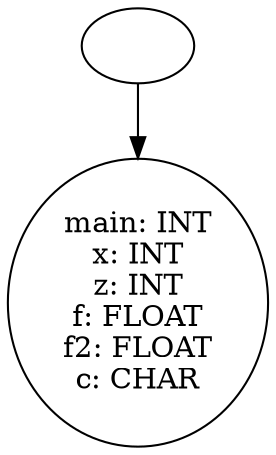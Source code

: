 digraph AST {
  "131430721845184" [label=""];
  "131430721845184" -> "131430721845568";
  "131430721845568" [label="main: INT
x: INT
z: INT
f: FLOAT
f2: FLOAT
c: CHAR"];
}
